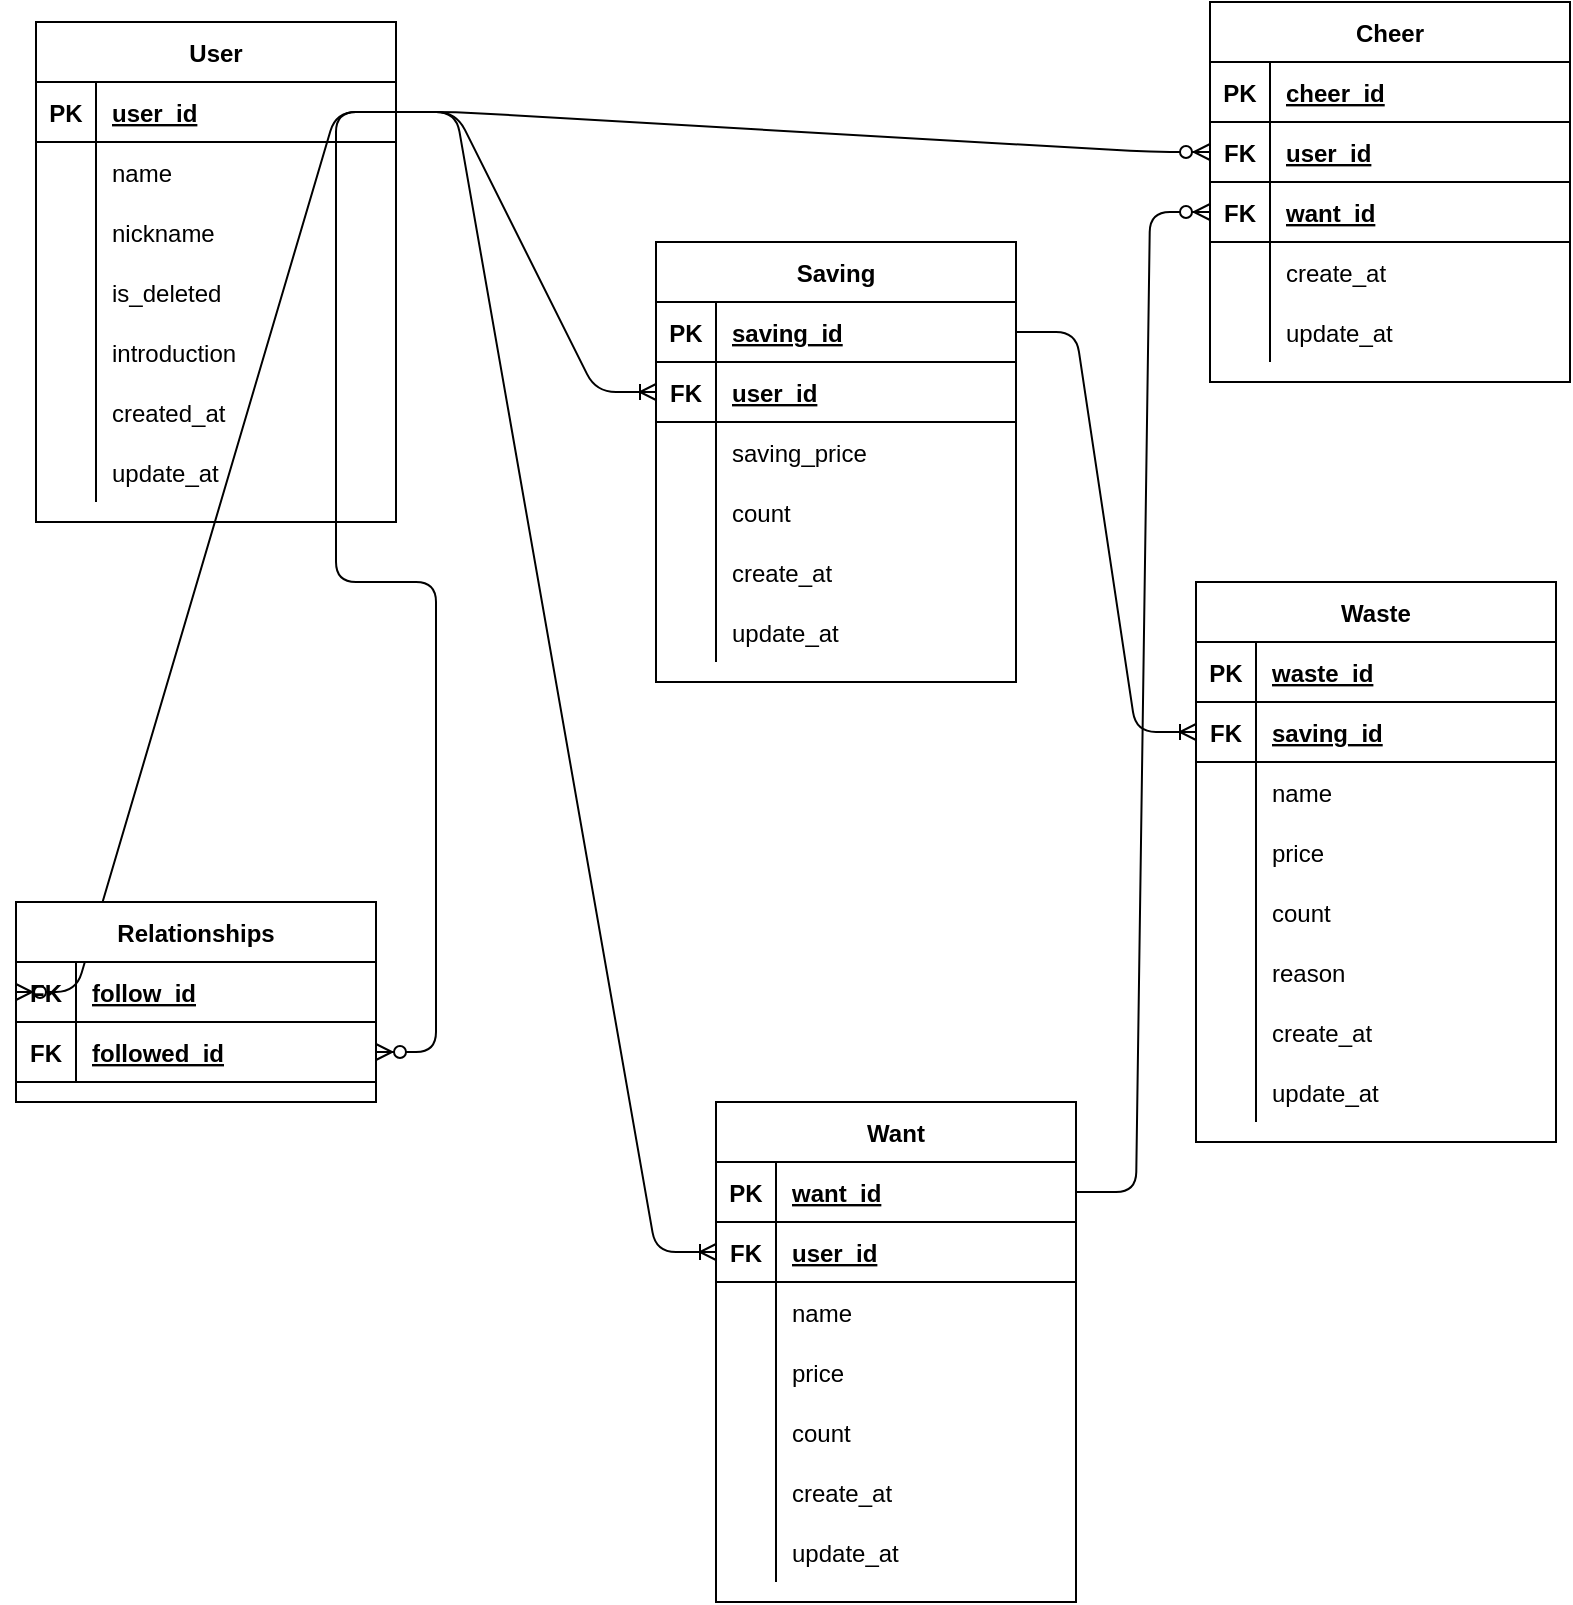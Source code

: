 <mxfile version="13.6.5" type="device"><diagram id="xmvRqoWxFXAOwYA7N2Xe" name="Page-1"><mxGraphModel dx="1652" dy="1068" grid="1" gridSize="10" guides="1" tooltips="1" connect="1" arrows="1" fold="1" page="1" pageScale="1" pageWidth="827" pageHeight="1169" math="0" shadow="0"><root><mxCell id="0"/><mxCell id="1" parent="0"/><mxCell id="2wzZJKPb5DVb1_rp52h0-89" value="" style="edgeStyle=entityRelationEdgeStyle;fontSize=12;html=1;endArrow=ERoneToMany;exitX=1;exitY=0.5;exitDx=0;exitDy=0;entryX=0;entryY=0.5;entryDx=0;entryDy=0;" parent="1" source="2wzZJKPb5DVb1_rp52h0-2" target="2wzZJKPb5DVb1_rp52h0-164" edge="1"><mxGeometry width="100" height="100" relative="1" as="geometry"><mxPoint x="190" y="60" as="sourcePoint"/><mxPoint x="370" y="235" as="targetPoint"/></mxGeometry></mxCell><mxCell id="2wzZJKPb5DVb1_rp52h0-97" value="" style="edgeStyle=entityRelationEdgeStyle;fontSize=12;html=1;endArrow=ERoneToMany;exitX=1;exitY=0.5;exitDx=0;exitDy=0;entryX=0;entryY=0.5;entryDx=0;entryDy=0;" parent="1" source="2wzZJKPb5DVb1_rp52h0-2" target="2wzZJKPb5DVb1_rp52h0-101" edge="1"><mxGeometry width="100" height="100" relative="1" as="geometry"><mxPoint x="390" y="240" as="sourcePoint"/><mxPoint x="270" y="340" as="targetPoint"/></mxGeometry></mxCell><mxCell id="2wzZJKPb5DVb1_rp52h0-124" value="" style="edgeStyle=entityRelationEdgeStyle;fontSize=12;html=1;endArrow=ERzeroToMany;endFill=1;entryX=0;entryY=0.5;entryDx=0;entryDy=0;exitX=1;exitY=0.5;exitDx=0;exitDy=0;" parent="1" source="2wzZJKPb5DVb1_rp52h0-2" target="2wzZJKPb5DVb1_rp52h0-121" edge="1"><mxGeometry width="100" height="100" relative="1" as="geometry"><mxPoint x="390" y="380" as="sourcePoint"/><mxPoint x="490" y="280" as="targetPoint"/></mxGeometry></mxCell><mxCell id="2wzZJKPb5DVb1_rp52h0-108" value="Cheer" style="shape=table;startSize=30;container=1;collapsible=1;childLayout=tableLayout;fixedRows=1;rowLines=0;fontStyle=1;align=center;resizeLast=1;" parent="1" vertex="1"><mxGeometry x="647" width="180" height="190" as="geometry"/></mxCell><mxCell id="2wzZJKPb5DVb1_rp52h0-109" value="" style="shape=partialRectangle;collapsible=0;dropTarget=0;pointerEvents=0;fillColor=none;top=0;left=0;bottom=1;right=0;points=[[0,0.5],[1,0.5]];portConstraint=eastwest;" parent="2wzZJKPb5DVb1_rp52h0-108" vertex="1"><mxGeometry y="30" width="180" height="30" as="geometry"/></mxCell><mxCell id="2wzZJKPb5DVb1_rp52h0-110" value="PK" style="shape=partialRectangle;connectable=0;fillColor=none;top=0;left=0;bottom=0;right=0;fontStyle=1;overflow=hidden;" parent="2wzZJKPb5DVb1_rp52h0-109" vertex="1"><mxGeometry width="30" height="30" as="geometry"/></mxCell><mxCell id="2wzZJKPb5DVb1_rp52h0-111" value="cheer_id" style="shape=partialRectangle;connectable=0;fillColor=none;top=0;left=0;bottom=0;right=0;align=left;spacingLeft=6;fontStyle=5;overflow=hidden;" parent="2wzZJKPb5DVb1_rp52h0-109" vertex="1"><mxGeometry x="30" width="150" height="30" as="geometry"/></mxCell><mxCell id="2wzZJKPb5DVb1_rp52h0-121" style="shape=partialRectangle;collapsible=0;dropTarget=0;pointerEvents=0;fillColor=none;top=0;left=0;bottom=1;right=0;points=[[0,0.5],[1,0.5]];portConstraint=eastwest;" parent="2wzZJKPb5DVb1_rp52h0-108" vertex="1"><mxGeometry y="60" width="180" height="30" as="geometry"/></mxCell><mxCell id="2wzZJKPb5DVb1_rp52h0-122" value="FK" style="shape=partialRectangle;connectable=0;fillColor=none;top=0;left=0;bottom=0;right=0;fontStyle=1;overflow=hidden;" parent="2wzZJKPb5DVb1_rp52h0-121" vertex="1"><mxGeometry width="30" height="30" as="geometry"/></mxCell><mxCell id="2wzZJKPb5DVb1_rp52h0-123" value="user_id" style="shape=partialRectangle;connectable=0;fillColor=none;top=0;left=0;bottom=0;right=0;align=left;spacingLeft=6;fontStyle=5;overflow=hidden;" parent="2wzZJKPb5DVb1_rp52h0-121" vertex="1"><mxGeometry x="30" width="150" height="30" as="geometry"/></mxCell><mxCell id="2wzZJKPb5DVb1_rp52h0-128" style="shape=partialRectangle;collapsible=0;dropTarget=0;pointerEvents=0;fillColor=none;top=0;left=0;bottom=1;right=0;points=[[0,0.5],[1,0.5]];portConstraint=eastwest;" parent="2wzZJKPb5DVb1_rp52h0-108" vertex="1"><mxGeometry y="90" width="180" height="30" as="geometry"/></mxCell><mxCell id="2wzZJKPb5DVb1_rp52h0-129" value="FK" style="shape=partialRectangle;connectable=0;fillColor=none;top=0;left=0;bottom=0;right=0;fontStyle=1;overflow=hidden;" parent="2wzZJKPb5DVb1_rp52h0-128" vertex="1"><mxGeometry width="30" height="30" as="geometry"/></mxCell><mxCell id="2wzZJKPb5DVb1_rp52h0-130" value="want_id" style="shape=partialRectangle;connectable=0;fillColor=none;top=0;left=0;bottom=0;right=0;align=left;spacingLeft=6;fontStyle=5;overflow=hidden;" parent="2wzZJKPb5DVb1_rp52h0-128" vertex="1"><mxGeometry x="30" width="150" height="30" as="geometry"/></mxCell><mxCell id="2wzZJKPb5DVb1_rp52h0-112" value="" style="shape=partialRectangle;collapsible=0;dropTarget=0;pointerEvents=0;fillColor=none;top=0;left=0;bottom=0;right=0;points=[[0,0.5],[1,0.5]];portConstraint=eastwest;" parent="2wzZJKPb5DVb1_rp52h0-108" vertex="1"><mxGeometry y="120" width="180" height="30" as="geometry"/></mxCell><mxCell id="2wzZJKPb5DVb1_rp52h0-113" value="" style="shape=partialRectangle;connectable=0;fillColor=none;top=0;left=0;bottom=0;right=0;editable=1;overflow=hidden;" parent="2wzZJKPb5DVb1_rp52h0-112" vertex="1"><mxGeometry width="30" height="30" as="geometry"/></mxCell><mxCell id="2wzZJKPb5DVb1_rp52h0-114" value="create_at" style="shape=partialRectangle;connectable=0;fillColor=none;top=0;left=0;bottom=0;right=0;align=left;spacingLeft=6;overflow=hidden;" parent="2wzZJKPb5DVb1_rp52h0-112" vertex="1"><mxGeometry x="30" width="150" height="30" as="geometry"/></mxCell><mxCell id="2wzZJKPb5DVb1_rp52h0-115" value="" style="shape=partialRectangle;collapsible=0;dropTarget=0;pointerEvents=0;fillColor=none;top=0;left=0;bottom=0;right=0;points=[[0,0.5],[1,0.5]];portConstraint=eastwest;" parent="2wzZJKPb5DVb1_rp52h0-108" vertex="1"><mxGeometry y="150" width="180" height="30" as="geometry"/></mxCell><mxCell id="2wzZJKPb5DVb1_rp52h0-116" value="" style="shape=partialRectangle;connectable=0;fillColor=none;top=0;left=0;bottom=0;right=0;editable=1;overflow=hidden;" parent="2wzZJKPb5DVb1_rp52h0-115" vertex="1"><mxGeometry width="30" height="30" as="geometry"/></mxCell><mxCell id="2wzZJKPb5DVb1_rp52h0-117" value="update_at" style="shape=partialRectangle;connectable=0;fillColor=none;top=0;left=0;bottom=0;right=0;align=left;spacingLeft=6;overflow=hidden;" parent="2wzZJKPb5DVb1_rp52h0-115" vertex="1"><mxGeometry x="30" width="150" height="30" as="geometry"/></mxCell><mxCell id="2wzZJKPb5DVb1_rp52h0-131" value="" style="edgeStyle=entityRelationEdgeStyle;fontSize=12;html=1;endArrow=ERzeroToMany;endFill=1;exitX=1;exitY=0.5;exitDx=0;exitDy=0;entryX=0;entryY=0.5;entryDx=0;entryDy=0;" parent="1" source="2wzZJKPb5DVb1_rp52h0-70" target="2wzZJKPb5DVb1_rp52h0-128" edge="1"><mxGeometry width="100" height="100" relative="1" as="geometry"><mxPoint x="390" y="470" as="sourcePoint"/><mxPoint x="490" y="370" as="targetPoint"/></mxGeometry></mxCell><mxCell id="2wzZJKPb5DVb1_rp52h0-148" value="" style="edgeStyle=entityRelationEdgeStyle;fontSize=12;html=1;endArrow=ERzeroToMany;endFill=1;exitX=1;exitY=0.5;exitDx=0;exitDy=0;" parent="1" source="2wzZJKPb5DVb1_rp52h0-2" target="2wzZJKPb5DVb1_rp52h0-145" edge="1"><mxGeometry width="100" height="100" relative="1" as="geometry"><mxPoint x="350" y="280" as="sourcePoint"/><mxPoint x="330" y="420" as="targetPoint"/></mxGeometry></mxCell><mxCell id="2wzZJKPb5DVb1_rp52h0-149" value="" style="edgeStyle=entityRelationEdgeStyle;fontSize=12;html=1;endArrow=ERzeroToMany;endFill=1;entryX=0;entryY=0.5;entryDx=0;entryDy=0;exitX=1;exitY=0.5;exitDx=0;exitDy=0;" parent="1" source="2wzZJKPb5DVb1_rp52h0-2" target="2wzZJKPb5DVb1_rp52h0-133" edge="1"><mxGeometry width="100" height="100" relative="1" as="geometry"><mxPoint x="110" y="290" as="sourcePoint"/><mxPoint x="250" y="250" as="targetPoint"/></mxGeometry></mxCell><mxCell id="2wzZJKPb5DVb1_rp52h0-1" value="User" style="shape=table;startSize=30;container=1;collapsible=1;childLayout=tableLayout;fixedRows=1;rowLines=0;fontStyle=1;align=center;resizeLast=1;" parent="1" vertex="1"><mxGeometry x="60" y="10" width="180" height="250" as="geometry"/></mxCell><mxCell id="2wzZJKPb5DVb1_rp52h0-2" value="" style="shape=partialRectangle;collapsible=0;dropTarget=0;pointerEvents=0;fillColor=none;top=0;left=0;bottom=1;right=0;points=[[0,0.5],[1,0.5]];portConstraint=eastwest;" parent="2wzZJKPb5DVb1_rp52h0-1" vertex="1"><mxGeometry y="30" width="180" height="30" as="geometry"/></mxCell><mxCell id="2wzZJKPb5DVb1_rp52h0-3" value="PK" style="shape=partialRectangle;connectable=0;fillColor=none;top=0;left=0;bottom=0;right=0;fontStyle=1;overflow=hidden;" parent="2wzZJKPb5DVb1_rp52h0-2" vertex="1"><mxGeometry width="30" height="30" as="geometry"/></mxCell><mxCell id="2wzZJKPb5DVb1_rp52h0-4" value="user_id" style="shape=partialRectangle;connectable=0;fillColor=none;top=0;left=0;bottom=0;right=0;align=left;spacingLeft=6;fontStyle=5;overflow=hidden;" parent="2wzZJKPb5DVb1_rp52h0-2" vertex="1"><mxGeometry x="30" width="150" height="30" as="geometry"/></mxCell><mxCell id="2wzZJKPb5DVb1_rp52h0-5" value="" style="shape=partialRectangle;collapsible=0;dropTarget=0;pointerEvents=0;fillColor=none;top=0;left=0;bottom=0;right=0;points=[[0,0.5],[1,0.5]];portConstraint=eastwest;" parent="2wzZJKPb5DVb1_rp52h0-1" vertex="1"><mxGeometry y="60" width="180" height="30" as="geometry"/></mxCell><mxCell id="2wzZJKPb5DVb1_rp52h0-6" value="" style="shape=partialRectangle;connectable=0;fillColor=none;top=0;left=0;bottom=0;right=0;editable=1;overflow=hidden;" parent="2wzZJKPb5DVb1_rp52h0-5" vertex="1"><mxGeometry width="30" height="30" as="geometry"/></mxCell><mxCell id="2wzZJKPb5DVb1_rp52h0-7" value="name" style="shape=partialRectangle;connectable=0;fillColor=none;top=0;left=0;bottom=0;right=0;align=left;spacingLeft=6;overflow=hidden;" parent="2wzZJKPb5DVb1_rp52h0-5" vertex="1"><mxGeometry x="30" width="150" height="30" as="geometry"/></mxCell><mxCell id="2wzZJKPb5DVb1_rp52h0-8" value="" style="shape=partialRectangle;collapsible=0;dropTarget=0;pointerEvents=0;fillColor=none;top=0;left=0;bottom=0;right=0;points=[[0,0.5],[1,0.5]];portConstraint=eastwest;" parent="2wzZJKPb5DVb1_rp52h0-1" vertex="1"><mxGeometry y="90" width="180" height="30" as="geometry"/></mxCell><mxCell id="2wzZJKPb5DVb1_rp52h0-9" value="" style="shape=partialRectangle;connectable=0;fillColor=none;top=0;left=0;bottom=0;right=0;editable=1;overflow=hidden;" parent="2wzZJKPb5DVb1_rp52h0-8" vertex="1"><mxGeometry width="30" height="30" as="geometry"/></mxCell><mxCell id="2wzZJKPb5DVb1_rp52h0-10" value="nickname" style="shape=partialRectangle;connectable=0;fillColor=none;top=0;left=0;bottom=0;right=0;align=left;spacingLeft=6;overflow=hidden;" parent="2wzZJKPb5DVb1_rp52h0-8" vertex="1"><mxGeometry x="30" width="150" height="30" as="geometry"/></mxCell><mxCell id="2wzZJKPb5DVb1_rp52h0-11" value="" style="shape=partialRectangle;collapsible=0;dropTarget=0;pointerEvents=0;fillColor=none;top=0;left=0;bottom=0;right=0;points=[[0,0.5],[1,0.5]];portConstraint=eastwest;" parent="2wzZJKPb5DVb1_rp52h0-1" vertex="1"><mxGeometry y="120" width="180" height="30" as="geometry"/></mxCell><mxCell id="2wzZJKPb5DVb1_rp52h0-12" value="" style="shape=partialRectangle;connectable=0;fillColor=none;top=0;left=0;bottom=0;right=0;editable=1;overflow=hidden;" parent="2wzZJKPb5DVb1_rp52h0-11" vertex="1"><mxGeometry width="30" height="30" as="geometry"/></mxCell><mxCell id="2wzZJKPb5DVb1_rp52h0-13" value="is_deleted" style="shape=partialRectangle;connectable=0;fillColor=none;top=0;left=0;bottom=0;right=0;align=left;spacingLeft=6;overflow=hidden;" parent="2wzZJKPb5DVb1_rp52h0-11" vertex="1"><mxGeometry x="30" width="150" height="30" as="geometry"/></mxCell><mxCell id="2wzZJKPb5DVb1_rp52h0-173" style="shape=partialRectangle;collapsible=0;dropTarget=0;pointerEvents=0;fillColor=none;top=0;left=0;bottom=0;right=0;points=[[0,0.5],[1,0.5]];portConstraint=eastwest;" parent="2wzZJKPb5DVb1_rp52h0-1" vertex="1"><mxGeometry y="150" width="180" height="30" as="geometry"/></mxCell><mxCell id="2wzZJKPb5DVb1_rp52h0-174" style="shape=partialRectangle;connectable=0;fillColor=none;top=0;left=0;bottom=0;right=0;editable=1;overflow=hidden;" parent="2wzZJKPb5DVb1_rp52h0-173" vertex="1"><mxGeometry width="30" height="30" as="geometry"/></mxCell><mxCell id="2wzZJKPb5DVb1_rp52h0-175" value="introduction" style="shape=partialRectangle;connectable=0;fillColor=none;top=0;left=0;bottom=0;right=0;align=left;spacingLeft=6;overflow=hidden;" parent="2wzZJKPb5DVb1_rp52h0-173" vertex="1"><mxGeometry x="30" width="150" height="30" as="geometry"/></mxCell><mxCell id="2wzZJKPb5DVb1_rp52h0-14" style="shape=partialRectangle;collapsible=0;dropTarget=0;pointerEvents=0;fillColor=none;top=0;left=0;bottom=0;right=0;points=[[0,0.5],[1,0.5]];portConstraint=eastwest;" parent="2wzZJKPb5DVb1_rp52h0-1" vertex="1"><mxGeometry y="180" width="180" height="30" as="geometry"/></mxCell><mxCell id="2wzZJKPb5DVb1_rp52h0-15" style="shape=partialRectangle;connectable=0;fillColor=none;top=0;left=0;bottom=0;right=0;editable=1;overflow=hidden;" parent="2wzZJKPb5DVb1_rp52h0-14" vertex="1"><mxGeometry width="30" height="30" as="geometry"/></mxCell><mxCell id="2wzZJKPb5DVb1_rp52h0-16" value="created_at" style="shape=partialRectangle;connectable=0;fillColor=none;top=0;left=0;bottom=0;right=0;align=left;spacingLeft=6;overflow=hidden;" parent="2wzZJKPb5DVb1_rp52h0-14" vertex="1"><mxGeometry x="30" width="150" height="30" as="geometry"/></mxCell><mxCell id="2wzZJKPb5DVb1_rp52h0-17" style="shape=partialRectangle;collapsible=0;dropTarget=0;pointerEvents=0;fillColor=none;top=0;left=0;bottom=0;right=0;points=[[0,0.5],[1,0.5]];portConstraint=eastwest;" parent="2wzZJKPb5DVb1_rp52h0-1" vertex="1"><mxGeometry y="210" width="180" height="30" as="geometry"/></mxCell><mxCell id="2wzZJKPb5DVb1_rp52h0-18" style="shape=partialRectangle;connectable=0;fillColor=none;top=0;left=0;bottom=0;right=0;editable=1;overflow=hidden;" parent="2wzZJKPb5DVb1_rp52h0-17" vertex="1"><mxGeometry width="30" height="30" as="geometry"/></mxCell><mxCell id="2wzZJKPb5DVb1_rp52h0-19" value="update_at" style="shape=partialRectangle;connectable=0;fillColor=none;top=0;left=0;bottom=0;right=0;align=left;spacingLeft=6;overflow=hidden;" parent="2wzZJKPb5DVb1_rp52h0-17" vertex="1"><mxGeometry x="30" width="150" height="30" as="geometry"/></mxCell><mxCell id="2wzZJKPb5DVb1_rp52h0-151" value="Saving" style="shape=table;startSize=30;container=1;collapsible=1;childLayout=tableLayout;fixedRows=1;rowLines=0;fontStyle=1;align=center;resizeLast=1;" parent="1" vertex="1"><mxGeometry x="370" y="120" width="180" height="220" as="geometry"/></mxCell><mxCell id="2wzZJKPb5DVb1_rp52h0-152" value="" style="shape=partialRectangle;collapsible=0;dropTarget=0;pointerEvents=0;fillColor=none;top=0;left=0;bottom=1;right=0;points=[[0,0.5],[1,0.5]];portConstraint=eastwest;" parent="2wzZJKPb5DVb1_rp52h0-151" vertex="1"><mxGeometry y="30" width="180" height="30" as="geometry"/></mxCell><mxCell id="2wzZJKPb5DVb1_rp52h0-153" value="PK" style="shape=partialRectangle;connectable=0;fillColor=none;top=0;left=0;bottom=0;right=0;fontStyle=1;overflow=hidden;" parent="2wzZJKPb5DVb1_rp52h0-152" vertex="1"><mxGeometry width="30" height="30" as="geometry"/></mxCell><mxCell id="2wzZJKPb5DVb1_rp52h0-154" value="saving_id" style="shape=partialRectangle;connectable=0;fillColor=none;top=0;left=0;bottom=0;right=0;align=left;spacingLeft=6;fontStyle=5;overflow=hidden;" parent="2wzZJKPb5DVb1_rp52h0-152" vertex="1"><mxGeometry x="30" width="150" height="30" as="geometry"/></mxCell><mxCell id="2wzZJKPb5DVb1_rp52h0-164" style="shape=partialRectangle;collapsible=0;dropTarget=0;pointerEvents=0;fillColor=none;top=0;left=0;bottom=1;right=0;points=[[0,0.5],[1,0.5]];portConstraint=eastwest;" parent="2wzZJKPb5DVb1_rp52h0-151" vertex="1"><mxGeometry y="60" width="180" height="30" as="geometry"/></mxCell><mxCell id="2wzZJKPb5DVb1_rp52h0-165" value="FK" style="shape=partialRectangle;connectable=0;fillColor=none;top=0;left=0;bottom=0;right=0;fontStyle=1;overflow=hidden;" parent="2wzZJKPb5DVb1_rp52h0-164" vertex="1"><mxGeometry width="30" height="30" as="geometry"/></mxCell><mxCell id="2wzZJKPb5DVb1_rp52h0-166" value="user_id" style="shape=partialRectangle;connectable=0;fillColor=none;top=0;left=0;bottom=0;right=0;align=left;spacingLeft=6;fontStyle=5;overflow=hidden;" parent="2wzZJKPb5DVb1_rp52h0-164" vertex="1"><mxGeometry x="30" width="150" height="30" as="geometry"/></mxCell><mxCell id="2wzZJKPb5DVb1_rp52h0-155" value="" style="shape=partialRectangle;collapsible=0;dropTarget=0;pointerEvents=0;fillColor=none;top=0;left=0;bottom=0;right=0;points=[[0,0.5],[1,0.5]];portConstraint=eastwest;" parent="2wzZJKPb5DVb1_rp52h0-151" vertex="1"><mxGeometry y="90" width="180" height="30" as="geometry"/></mxCell><mxCell id="2wzZJKPb5DVb1_rp52h0-156" value="" style="shape=partialRectangle;connectable=0;fillColor=none;top=0;left=0;bottom=0;right=0;editable=1;overflow=hidden;" parent="2wzZJKPb5DVb1_rp52h0-155" vertex="1"><mxGeometry width="30" height="30" as="geometry"/></mxCell><mxCell id="2wzZJKPb5DVb1_rp52h0-157" value="saving_price" style="shape=partialRectangle;connectable=0;fillColor=none;top=0;left=0;bottom=0;right=0;align=left;spacingLeft=6;overflow=hidden;" parent="2wzZJKPb5DVb1_rp52h0-155" vertex="1"><mxGeometry x="30" width="150" height="30" as="geometry"/></mxCell><mxCell id="2wzZJKPb5DVb1_rp52h0-158" value="" style="shape=partialRectangle;collapsible=0;dropTarget=0;pointerEvents=0;fillColor=none;top=0;left=0;bottom=0;right=0;points=[[0,0.5],[1,0.5]];portConstraint=eastwest;" parent="2wzZJKPb5DVb1_rp52h0-151" vertex="1"><mxGeometry y="120" width="180" height="30" as="geometry"/></mxCell><mxCell id="2wzZJKPb5DVb1_rp52h0-159" value="" style="shape=partialRectangle;connectable=0;fillColor=none;top=0;left=0;bottom=0;right=0;editable=1;overflow=hidden;" parent="2wzZJKPb5DVb1_rp52h0-158" vertex="1"><mxGeometry width="30" height="30" as="geometry"/></mxCell><mxCell id="2wzZJKPb5DVb1_rp52h0-160" value="count" style="shape=partialRectangle;connectable=0;fillColor=none;top=0;left=0;bottom=0;right=0;align=left;spacingLeft=6;overflow=hidden;" parent="2wzZJKPb5DVb1_rp52h0-158" vertex="1"><mxGeometry x="30" width="150" height="30" as="geometry"/></mxCell><mxCell id="2wzZJKPb5DVb1_rp52h0-161" value="" style="shape=partialRectangle;collapsible=0;dropTarget=0;pointerEvents=0;fillColor=none;top=0;left=0;bottom=0;right=0;points=[[0,0.5],[1,0.5]];portConstraint=eastwest;" parent="2wzZJKPb5DVb1_rp52h0-151" vertex="1"><mxGeometry y="150" width="180" height="30" as="geometry"/></mxCell><mxCell id="2wzZJKPb5DVb1_rp52h0-162" value="" style="shape=partialRectangle;connectable=0;fillColor=none;top=0;left=0;bottom=0;right=0;editable=1;overflow=hidden;" parent="2wzZJKPb5DVb1_rp52h0-161" vertex="1"><mxGeometry width="30" height="30" as="geometry"/></mxCell><mxCell id="2wzZJKPb5DVb1_rp52h0-163" value="create_at" style="shape=partialRectangle;connectable=0;fillColor=none;top=0;left=0;bottom=0;right=0;align=left;spacingLeft=6;overflow=hidden;" parent="2wzZJKPb5DVb1_rp52h0-161" vertex="1"><mxGeometry x="30" width="150" height="30" as="geometry"/></mxCell><mxCell id="2wzZJKPb5DVb1_rp52h0-170" style="shape=partialRectangle;collapsible=0;dropTarget=0;pointerEvents=0;fillColor=none;top=0;left=0;bottom=0;right=0;points=[[0,0.5],[1,0.5]];portConstraint=eastwest;" parent="2wzZJKPb5DVb1_rp52h0-151" vertex="1"><mxGeometry y="180" width="180" height="30" as="geometry"/></mxCell><mxCell id="2wzZJKPb5DVb1_rp52h0-171" style="shape=partialRectangle;connectable=0;fillColor=none;top=0;left=0;bottom=0;right=0;editable=1;overflow=hidden;" parent="2wzZJKPb5DVb1_rp52h0-170" vertex="1"><mxGeometry width="30" height="30" as="geometry"/></mxCell><mxCell id="2wzZJKPb5DVb1_rp52h0-172" value="update_at" style="shape=partialRectangle;connectable=0;fillColor=none;top=0;left=0;bottom=0;right=0;align=left;spacingLeft=6;overflow=hidden;" parent="2wzZJKPb5DVb1_rp52h0-170" vertex="1"><mxGeometry x="30" width="150" height="30" as="geometry"/></mxCell><mxCell id="2wzZJKPb5DVb1_rp52h0-69" value="Want" style="shape=table;startSize=30;container=1;collapsible=1;childLayout=tableLayout;fixedRows=1;rowLines=0;fontStyle=1;align=center;resizeLast=1;" parent="1" vertex="1"><mxGeometry x="400" y="550" width="180" height="250" as="geometry"/></mxCell><mxCell id="2wzZJKPb5DVb1_rp52h0-70" value="" style="shape=partialRectangle;collapsible=0;dropTarget=0;pointerEvents=0;fillColor=none;top=0;left=0;bottom=1;right=0;points=[[0,0.5],[1,0.5]];portConstraint=eastwest;" parent="2wzZJKPb5DVb1_rp52h0-69" vertex="1"><mxGeometry y="30" width="180" height="30" as="geometry"/></mxCell><mxCell id="2wzZJKPb5DVb1_rp52h0-71" value="PK" style="shape=partialRectangle;connectable=0;fillColor=none;top=0;left=0;bottom=0;right=0;fontStyle=1;overflow=hidden;" parent="2wzZJKPb5DVb1_rp52h0-70" vertex="1"><mxGeometry width="30" height="30" as="geometry"/></mxCell><mxCell id="2wzZJKPb5DVb1_rp52h0-72" value="want_id" style="shape=partialRectangle;connectable=0;fillColor=none;top=0;left=0;bottom=0;right=0;align=left;spacingLeft=6;fontStyle=5;overflow=hidden;" parent="2wzZJKPb5DVb1_rp52h0-70" vertex="1"><mxGeometry x="30" width="150" height="30" as="geometry"/></mxCell><mxCell id="2wzZJKPb5DVb1_rp52h0-101" style="shape=partialRectangle;collapsible=0;dropTarget=0;pointerEvents=0;fillColor=none;top=0;left=0;bottom=1;right=0;points=[[0,0.5],[1,0.5]];portConstraint=eastwest;" parent="2wzZJKPb5DVb1_rp52h0-69" vertex="1"><mxGeometry y="60" width="180" height="30" as="geometry"/></mxCell><mxCell id="2wzZJKPb5DVb1_rp52h0-102" value="FK" style="shape=partialRectangle;connectable=0;fillColor=none;top=0;left=0;bottom=0;right=0;fontStyle=1;overflow=hidden;" parent="2wzZJKPb5DVb1_rp52h0-101" vertex="1"><mxGeometry width="30" height="30" as="geometry"/></mxCell><mxCell id="2wzZJKPb5DVb1_rp52h0-103" value="user_id" style="shape=partialRectangle;connectable=0;fillColor=none;top=0;left=0;bottom=0;right=0;align=left;spacingLeft=6;fontStyle=5;overflow=hidden;" parent="2wzZJKPb5DVb1_rp52h0-101" vertex="1"><mxGeometry x="30" width="150" height="30" as="geometry"/></mxCell><mxCell id="2wzZJKPb5DVb1_rp52h0-73" value="" style="shape=partialRectangle;collapsible=0;dropTarget=0;pointerEvents=0;fillColor=none;top=0;left=0;bottom=0;right=0;points=[[0,0.5],[1,0.5]];portConstraint=eastwest;" parent="2wzZJKPb5DVb1_rp52h0-69" vertex="1"><mxGeometry y="90" width="180" height="30" as="geometry"/></mxCell><mxCell id="2wzZJKPb5DVb1_rp52h0-74" value="" style="shape=partialRectangle;connectable=0;fillColor=none;top=0;left=0;bottom=0;right=0;editable=1;overflow=hidden;" parent="2wzZJKPb5DVb1_rp52h0-73" vertex="1"><mxGeometry width="30" height="30" as="geometry"/></mxCell><mxCell id="2wzZJKPb5DVb1_rp52h0-75" value="name" style="shape=partialRectangle;connectable=0;fillColor=none;top=0;left=0;bottom=0;right=0;align=left;spacingLeft=6;overflow=hidden;" parent="2wzZJKPb5DVb1_rp52h0-73" vertex="1"><mxGeometry x="30" width="150" height="30" as="geometry"/></mxCell><mxCell id="2wzZJKPb5DVb1_rp52h0-76" value="" style="shape=partialRectangle;collapsible=0;dropTarget=0;pointerEvents=0;fillColor=none;top=0;left=0;bottom=0;right=0;points=[[0,0.5],[1,0.5]];portConstraint=eastwest;" parent="2wzZJKPb5DVb1_rp52h0-69" vertex="1"><mxGeometry y="120" width="180" height="30" as="geometry"/></mxCell><mxCell id="2wzZJKPb5DVb1_rp52h0-77" value="" style="shape=partialRectangle;connectable=0;fillColor=none;top=0;left=0;bottom=0;right=0;editable=1;overflow=hidden;" parent="2wzZJKPb5DVb1_rp52h0-76" vertex="1"><mxGeometry width="30" height="30" as="geometry"/></mxCell><mxCell id="2wzZJKPb5DVb1_rp52h0-78" value="price" style="shape=partialRectangle;connectable=0;fillColor=none;top=0;left=0;bottom=0;right=0;align=left;spacingLeft=6;overflow=hidden;" parent="2wzZJKPb5DVb1_rp52h0-76" vertex="1"><mxGeometry x="30" width="150" height="30" as="geometry"/></mxCell><mxCell id="2wzZJKPb5DVb1_rp52h0-79" value="" style="shape=partialRectangle;collapsible=0;dropTarget=0;pointerEvents=0;fillColor=none;top=0;left=0;bottom=0;right=0;points=[[0,0.5],[1,0.5]];portConstraint=eastwest;" parent="2wzZJKPb5DVb1_rp52h0-69" vertex="1"><mxGeometry y="150" width="180" height="30" as="geometry"/></mxCell><mxCell id="2wzZJKPb5DVb1_rp52h0-80" value="" style="shape=partialRectangle;connectable=0;fillColor=none;top=0;left=0;bottom=0;right=0;editable=1;overflow=hidden;" parent="2wzZJKPb5DVb1_rp52h0-79" vertex="1"><mxGeometry width="30" height="30" as="geometry"/></mxCell><mxCell id="2wzZJKPb5DVb1_rp52h0-81" value="count" style="shape=partialRectangle;connectable=0;fillColor=none;top=0;left=0;bottom=0;right=0;align=left;spacingLeft=6;overflow=hidden;" parent="2wzZJKPb5DVb1_rp52h0-79" vertex="1"><mxGeometry x="30" width="150" height="30" as="geometry"/></mxCell><mxCell id="2wzZJKPb5DVb1_rp52h0-82" style="shape=partialRectangle;collapsible=0;dropTarget=0;pointerEvents=0;fillColor=none;top=0;left=0;bottom=0;right=0;points=[[0,0.5],[1,0.5]];portConstraint=eastwest;" parent="2wzZJKPb5DVb1_rp52h0-69" vertex="1"><mxGeometry y="180" width="180" height="30" as="geometry"/></mxCell><mxCell id="2wzZJKPb5DVb1_rp52h0-83" style="shape=partialRectangle;connectable=0;fillColor=none;top=0;left=0;bottom=0;right=0;editable=1;overflow=hidden;" parent="2wzZJKPb5DVb1_rp52h0-82" vertex="1"><mxGeometry width="30" height="30" as="geometry"/></mxCell><mxCell id="2wzZJKPb5DVb1_rp52h0-84" value="create_at" style="shape=partialRectangle;connectable=0;fillColor=none;top=0;left=0;bottom=0;right=0;align=left;spacingLeft=6;overflow=hidden;" parent="2wzZJKPb5DVb1_rp52h0-82" vertex="1"><mxGeometry x="30" width="150" height="30" as="geometry"/></mxCell><mxCell id="2wzZJKPb5DVb1_rp52h0-85" style="shape=partialRectangle;collapsible=0;dropTarget=0;pointerEvents=0;fillColor=none;top=0;left=0;bottom=0;right=0;points=[[0,0.5],[1,0.5]];portConstraint=eastwest;" parent="2wzZJKPb5DVb1_rp52h0-69" vertex="1"><mxGeometry y="210" width="180" height="30" as="geometry"/></mxCell><mxCell id="2wzZJKPb5DVb1_rp52h0-86" style="shape=partialRectangle;connectable=0;fillColor=none;top=0;left=0;bottom=0;right=0;editable=1;overflow=hidden;" parent="2wzZJKPb5DVb1_rp52h0-85" vertex="1"><mxGeometry width="30" height="30" as="geometry"/></mxCell><mxCell id="2wzZJKPb5DVb1_rp52h0-87" value="update_at" style="shape=partialRectangle;connectable=0;fillColor=none;top=0;left=0;bottom=0;right=0;align=left;spacingLeft=6;overflow=hidden;" parent="2wzZJKPb5DVb1_rp52h0-85" vertex="1"><mxGeometry x="30" width="150" height="30" as="geometry"/></mxCell><mxCell id="2wzZJKPb5DVb1_rp52h0-33" value="Waste" style="shape=table;startSize=30;container=1;collapsible=1;childLayout=tableLayout;fixedRows=1;rowLines=0;fontStyle=1;align=center;resizeLast=1;" parent="1" vertex="1"><mxGeometry x="640" y="290" width="180" height="280" as="geometry"/></mxCell><mxCell id="2wzZJKPb5DVb1_rp52h0-34" value="" style="shape=partialRectangle;collapsible=0;dropTarget=0;pointerEvents=0;fillColor=none;top=0;left=0;bottom=1;right=0;points=[[0,0.5],[1,0.5]];portConstraint=eastwest;" parent="2wzZJKPb5DVb1_rp52h0-33" vertex="1"><mxGeometry y="30" width="180" height="30" as="geometry"/></mxCell><mxCell id="2wzZJKPb5DVb1_rp52h0-35" value="PK" style="shape=partialRectangle;connectable=0;fillColor=none;top=0;left=0;bottom=0;right=0;fontStyle=1;overflow=hidden;" parent="2wzZJKPb5DVb1_rp52h0-34" vertex="1"><mxGeometry width="30" height="30" as="geometry"/></mxCell><mxCell id="2wzZJKPb5DVb1_rp52h0-36" value="waste_id" style="shape=partialRectangle;connectable=0;fillColor=none;top=0;left=0;bottom=0;right=0;align=left;spacingLeft=6;fontStyle=5;overflow=hidden;" parent="2wzZJKPb5DVb1_rp52h0-34" vertex="1"><mxGeometry x="30" width="150" height="30" as="geometry"/></mxCell><mxCell id="2wzZJKPb5DVb1_rp52h0-93" style="shape=partialRectangle;collapsible=0;dropTarget=0;pointerEvents=0;fillColor=none;top=0;left=0;bottom=1;right=0;points=[[0,0.5],[1,0.5]];portConstraint=eastwest;" parent="2wzZJKPb5DVb1_rp52h0-33" vertex="1"><mxGeometry y="60" width="180" height="30" as="geometry"/></mxCell><mxCell id="2wzZJKPb5DVb1_rp52h0-94" value="FK" style="shape=partialRectangle;connectable=0;fillColor=none;top=0;left=0;bottom=0;right=0;fontStyle=1;overflow=hidden;" parent="2wzZJKPb5DVb1_rp52h0-93" vertex="1"><mxGeometry width="30" height="30" as="geometry"/></mxCell><mxCell id="2wzZJKPb5DVb1_rp52h0-95" value="saving_id" style="shape=partialRectangle;connectable=0;fillColor=none;top=0;left=0;bottom=0;right=0;align=left;spacingLeft=6;fontStyle=5;overflow=hidden;" parent="2wzZJKPb5DVb1_rp52h0-93" vertex="1"><mxGeometry x="30" width="150" height="30" as="geometry"/></mxCell><mxCell id="2wzZJKPb5DVb1_rp52h0-105" style="shape=partialRectangle;collapsible=0;dropTarget=0;pointerEvents=0;fillColor=none;top=0;left=0;bottom=0;right=0;points=[[0,0.5],[1,0.5]];portConstraint=eastwest;" parent="2wzZJKPb5DVb1_rp52h0-33" vertex="1"><mxGeometry y="90" width="180" height="30" as="geometry"/></mxCell><mxCell id="2wzZJKPb5DVb1_rp52h0-106" style="shape=partialRectangle;connectable=0;fillColor=none;top=0;left=0;bottom=0;right=0;editable=1;overflow=hidden;" parent="2wzZJKPb5DVb1_rp52h0-105" vertex="1"><mxGeometry width="30" height="30" as="geometry"/></mxCell><mxCell id="2wzZJKPb5DVb1_rp52h0-107" value="name" style="shape=partialRectangle;connectable=0;fillColor=none;top=0;left=0;bottom=0;right=0;align=left;spacingLeft=6;overflow=hidden;" parent="2wzZJKPb5DVb1_rp52h0-105" vertex="1"><mxGeometry x="30" width="150" height="30" as="geometry"/></mxCell><mxCell id="2wzZJKPb5DVb1_rp52h0-37" value="" style="shape=partialRectangle;collapsible=0;dropTarget=0;pointerEvents=0;fillColor=none;top=0;left=0;bottom=0;right=0;points=[[0,0.5],[1,0.5]];portConstraint=eastwest;" parent="2wzZJKPb5DVb1_rp52h0-33" vertex="1"><mxGeometry y="120" width="180" height="30" as="geometry"/></mxCell><mxCell id="2wzZJKPb5DVb1_rp52h0-38" value="" style="shape=partialRectangle;connectable=0;fillColor=none;top=0;left=0;bottom=0;right=0;editable=1;overflow=hidden;" parent="2wzZJKPb5DVb1_rp52h0-37" vertex="1"><mxGeometry width="30" height="30" as="geometry"/></mxCell><mxCell id="2wzZJKPb5DVb1_rp52h0-39" value="price" style="shape=partialRectangle;connectable=0;fillColor=none;top=0;left=0;bottom=0;right=0;align=left;spacingLeft=6;overflow=hidden;" parent="2wzZJKPb5DVb1_rp52h0-37" vertex="1"><mxGeometry x="30" width="150" height="30" as="geometry"/></mxCell><mxCell id="2wzZJKPb5DVb1_rp52h0-40" value="" style="shape=partialRectangle;collapsible=0;dropTarget=0;pointerEvents=0;fillColor=none;top=0;left=0;bottom=0;right=0;points=[[0,0.5],[1,0.5]];portConstraint=eastwest;" parent="2wzZJKPb5DVb1_rp52h0-33" vertex="1"><mxGeometry y="150" width="180" height="30" as="geometry"/></mxCell><mxCell id="2wzZJKPb5DVb1_rp52h0-41" value="" style="shape=partialRectangle;connectable=0;fillColor=none;top=0;left=0;bottom=0;right=0;editable=1;overflow=hidden;" parent="2wzZJKPb5DVb1_rp52h0-40" vertex="1"><mxGeometry width="30" height="30" as="geometry"/></mxCell><mxCell id="2wzZJKPb5DVb1_rp52h0-42" value="count" style="shape=partialRectangle;connectable=0;fillColor=none;top=0;left=0;bottom=0;right=0;align=left;spacingLeft=6;overflow=hidden;" parent="2wzZJKPb5DVb1_rp52h0-40" vertex="1"><mxGeometry x="30" width="150" height="30" as="geometry"/></mxCell><mxCell id="2wzZJKPb5DVb1_rp52h0-43" value="" style="shape=partialRectangle;collapsible=0;dropTarget=0;pointerEvents=0;fillColor=none;top=0;left=0;bottom=0;right=0;points=[[0,0.5],[1,0.5]];portConstraint=eastwest;" parent="2wzZJKPb5DVb1_rp52h0-33" vertex="1"><mxGeometry y="180" width="180" height="30" as="geometry"/></mxCell><mxCell id="2wzZJKPb5DVb1_rp52h0-44" value="" style="shape=partialRectangle;connectable=0;fillColor=none;top=0;left=0;bottom=0;right=0;editable=1;overflow=hidden;" parent="2wzZJKPb5DVb1_rp52h0-43" vertex="1"><mxGeometry width="30" height="30" as="geometry"/></mxCell><mxCell id="2wzZJKPb5DVb1_rp52h0-45" value="reason" style="shape=partialRectangle;connectable=0;fillColor=none;top=0;left=0;bottom=0;right=0;align=left;spacingLeft=6;overflow=hidden;" parent="2wzZJKPb5DVb1_rp52h0-43" vertex="1"><mxGeometry x="30" width="150" height="30" as="geometry"/></mxCell><mxCell id="2wzZJKPb5DVb1_rp52h0-46" style="shape=partialRectangle;collapsible=0;dropTarget=0;pointerEvents=0;fillColor=none;top=0;left=0;bottom=0;right=0;points=[[0,0.5],[1,0.5]];portConstraint=eastwest;" parent="2wzZJKPb5DVb1_rp52h0-33" vertex="1"><mxGeometry y="210" width="180" height="30" as="geometry"/></mxCell><mxCell id="2wzZJKPb5DVb1_rp52h0-47" style="shape=partialRectangle;connectable=0;fillColor=none;top=0;left=0;bottom=0;right=0;editable=1;overflow=hidden;" parent="2wzZJKPb5DVb1_rp52h0-46" vertex="1"><mxGeometry width="30" height="30" as="geometry"/></mxCell><mxCell id="2wzZJKPb5DVb1_rp52h0-48" value="create_at" style="shape=partialRectangle;connectable=0;fillColor=none;top=0;left=0;bottom=0;right=0;align=left;spacingLeft=6;overflow=hidden;" parent="2wzZJKPb5DVb1_rp52h0-46" vertex="1"><mxGeometry x="30" width="150" height="30" as="geometry"/></mxCell><mxCell id="2wzZJKPb5DVb1_rp52h0-49" style="shape=partialRectangle;collapsible=0;dropTarget=0;pointerEvents=0;fillColor=none;top=0;left=0;bottom=0;right=0;points=[[0,0.5],[1,0.5]];portConstraint=eastwest;" parent="2wzZJKPb5DVb1_rp52h0-33" vertex="1"><mxGeometry y="240" width="180" height="30" as="geometry"/></mxCell><mxCell id="2wzZJKPb5DVb1_rp52h0-50" style="shape=partialRectangle;connectable=0;fillColor=none;top=0;left=0;bottom=0;right=0;editable=1;overflow=hidden;" parent="2wzZJKPb5DVb1_rp52h0-49" vertex="1"><mxGeometry width="30" height="30" as="geometry"/></mxCell><mxCell id="2wzZJKPb5DVb1_rp52h0-51" value="update_at" style="shape=partialRectangle;connectable=0;fillColor=none;top=0;left=0;bottom=0;right=0;align=left;spacingLeft=6;overflow=hidden;" parent="2wzZJKPb5DVb1_rp52h0-49" vertex="1"><mxGeometry x="30" width="150" height="30" as="geometry"/></mxCell><mxCell id="2wzZJKPb5DVb1_rp52h0-168" value="" style="edgeStyle=entityRelationEdgeStyle;fontSize=12;html=1;endArrow=ERoneToMany;exitX=1;exitY=0.5;exitDx=0;exitDy=0;entryX=0;entryY=0.5;entryDx=0;entryDy=0;" parent="1" source="2wzZJKPb5DVb1_rp52h0-152" target="2wzZJKPb5DVb1_rp52h0-93" edge="1"><mxGeometry width="100" height="100" relative="1" as="geometry"><mxPoint x="370" y="320" as="sourcePoint"/><mxPoint x="470" y="220" as="targetPoint"/></mxGeometry></mxCell><mxCell id="2wzZJKPb5DVb1_rp52h0-132" value="Relationships" style="shape=table;startSize=30;container=1;collapsible=1;childLayout=tableLayout;fixedRows=1;rowLines=0;fontStyle=1;align=center;resizeLast=1;" parent="1" vertex="1"><mxGeometry x="50" y="450" width="180" height="100" as="geometry"/></mxCell><mxCell id="2wzZJKPb5DVb1_rp52h0-133" value="" style="shape=partialRectangle;collapsible=0;dropTarget=0;pointerEvents=0;fillColor=none;top=0;left=0;bottom=1;right=0;points=[[0,0.5],[1,0.5]];portConstraint=eastwest;" parent="2wzZJKPb5DVb1_rp52h0-132" vertex="1"><mxGeometry y="30" width="180" height="30" as="geometry"/></mxCell><mxCell id="2wzZJKPb5DVb1_rp52h0-134" value="FK" style="shape=partialRectangle;connectable=0;fillColor=none;top=0;left=0;bottom=0;right=0;fontStyle=1;overflow=hidden;" parent="2wzZJKPb5DVb1_rp52h0-133" vertex="1"><mxGeometry width="30" height="30" as="geometry"/></mxCell><mxCell id="2wzZJKPb5DVb1_rp52h0-135" value="follow_id" style="shape=partialRectangle;connectable=0;fillColor=none;top=0;left=0;bottom=0;right=0;align=left;spacingLeft=6;fontStyle=5;overflow=hidden;" parent="2wzZJKPb5DVb1_rp52h0-133" vertex="1"><mxGeometry x="30" width="150" height="30" as="geometry"/></mxCell><mxCell id="2wzZJKPb5DVb1_rp52h0-145" style="shape=partialRectangle;collapsible=0;dropTarget=0;pointerEvents=0;fillColor=none;top=0;left=0;bottom=1;right=0;points=[[0,0.5],[1,0.5]];portConstraint=eastwest;" parent="2wzZJKPb5DVb1_rp52h0-132" vertex="1"><mxGeometry y="60" width="180" height="30" as="geometry"/></mxCell><mxCell id="2wzZJKPb5DVb1_rp52h0-146" value="FK" style="shape=partialRectangle;connectable=0;fillColor=none;top=0;left=0;bottom=0;right=0;fontStyle=1;overflow=hidden;" parent="2wzZJKPb5DVb1_rp52h0-145" vertex="1"><mxGeometry width="30" height="30" as="geometry"/></mxCell><mxCell id="2wzZJKPb5DVb1_rp52h0-147" value="followed_id" style="shape=partialRectangle;connectable=0;fillColor=none;top=0;left=0;bottom=0;right=0;align=left;spacingLeft=6;fontStyle=5;overflow=hidden;" parent="2wzZJKPb5DVb1_rp52h0-145" vertex="1"><mxGeometry x="30" width="150" height="30" as="geometry"/></mxCell></root></mxGraphModel></diagram></mxfile>